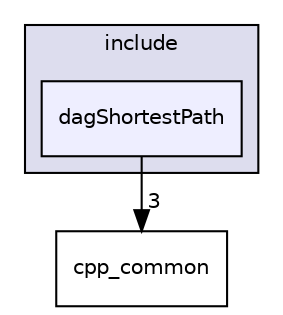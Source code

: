 digraph "dagShortestPath" {
  compound=true
  node [ fontsize="10", fontname="Helvetica"];
  edge [ labelfontsize="10", labelfontname="Helvetica"];
  subgraph clusterdir_d828925fd371daeaa4c854aa07a3082a {
    graph [ bgcolor="#ddddee", pencolor="black", label="include" fontname="Helvetica", fontsize="10", URL="dir_d828925fd371daeaa4c854aa07a3082a.html"]
  dir_2d0589a5db6332d49f40ec62f0e3448d [shape=box, label="dagShortestPath", style="filled", fillcolor="#eeeeff", pencolor="black", URL="dir_2d0589a5db6332d49f40ec62f0e3448d.html"];
  }
  dir_57c48c3ae7e9c811acaf538a4ef189c4 [shape=box label="cpp_common" URL="dir_57c48c3ae7e9c811acaf538a4ef189c4.html"];
  dir_2d0589a5db6332d49f40ec62f0e3448d->dir_57c48c3ae7e9c811acaf538a4ef189c4 [headlabel="3", labeldistance=1.5 headhref="dir_000075_000019.html"];
}
